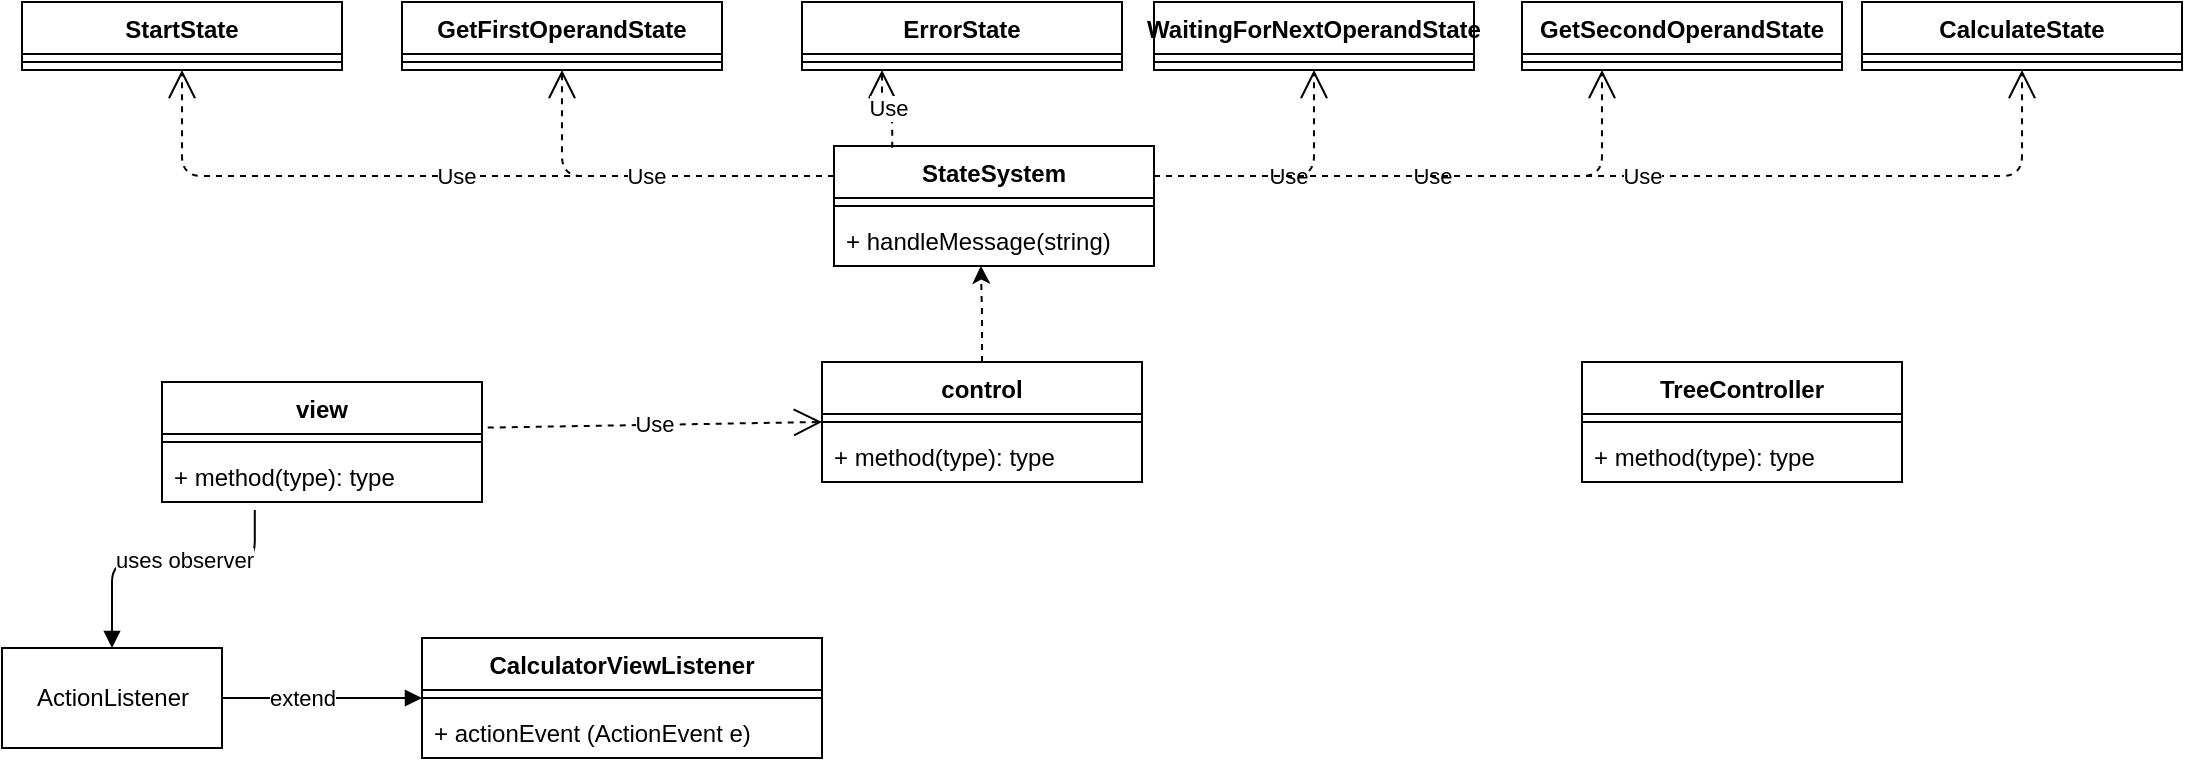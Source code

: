 <mxfile version="14.4.4" type="github">
  <diagram name="Page-1" id="e7e014a7-5840-1c2e-5031-d8a46d1fe8dd">
    <mxGraphModel dx="1436" dy="846" grid="1" gridSize="10" guides="1" tooltips="1" connect="1" arrows="1" fold="1" page="1" pageScale="1" pageWidth="1169" pageHeight="826" background="#ffffff" math="0" shadow="0">
      <root>
        <mxCell id="0" />
        <mxCell id="1" parent="0" />
        <mxCell id="Q7geIG9e_dBEJD7fc5_G-61" value="" style="edgeStyle=orthogonalEdgeStyle;rounded=0;orthogonalLoop=1;jettySize=auto;html=1;entryX=0.459;entryY=0.995;entryDx=0;entryDy=0;entryPerimeter=0;dashed=1;" edge="1" parent="1" source="Q7geIG9e_dBEJD7fc5_G-41" target="Q7geIG9e_dBEJD7fc5_G-64">
          <mxGeometry relative="1" as="geometry">
            <mxPoint x="550" y="140" as="targetPoint" />
          </mxGeometry>
        </mxCell>
        <mxCell id="Q7geIG9e_dBEJD7fc5_G-41" value="control" style="swimlane;fontStyle=1;align=center;verticalAlign=top;childLayout=stackLayout;horizontal=1;startSize=26;horizontalStack=0;resizeParent=1;resizeParentMax=0;resizeLast=0;collapsible=1;marginBottom=0;" vertex="1" parent="1">
          <mxGeometry x="470" y="220" width="160" height="60" as="geometry" />
        </mxCell>
        <mxCell id="Q7geIG9e_dBEJD7fc5_G-43" value="" style="line;strokeWidth=1;fillColor=none;align=left;verticalAlign=middle;spacingTop=-1;spacingLeft=3;spacingRight=3;rotatable=0;labelPosition=right;points=[];portConstraint=eastwest;" vertex="1" parent="Q7geIG9e_dBEJD7fc5_G-41">
          <mxGeometry y="26" width="160" height="8" as="geometry" />
        </mxCell>
        <mxCell id="Q7geIG9e_dBEJD7fc5_G-44" value="+ method(type): type" style="text;strokeColor=none;fillColor=none;align=left;verticalAlign=top;spacingLeft=4;spacingRight=4;overflow=hidden;rotatable=0;points=[[0,0.5],[1,0.5]];portConstraint=eastwest;" vertex="1" parent="Q7geIG9e_dBEJD7fc5_G-41">
          <mxGeometry y="34" width="160" height="26" as="geometry" />
        </mxCell>
        <mxCell id="Q7geIG9e_dBEJD7fc5_G-45" value="view" style="swimlane;fontStyle=1;align=center;verticalAlign=top;childLayout=stackLayout;horizontal=1;startSize=26;horizontalStack=0;resizeParent=1;resizeParentMax=0;resizeLast=0;collapsible=1;marginBottom=0;" vertex="1" parent="1">
          <mxGeometry x="140" y="230" width="160" height="60" as="geometry" />
        </mxCell>
        <mxCell id="Q7geIG9e_dBEJD7fc5_G-46" value="" style="line;strokeWidth=1;fillColor=none;align=left;verticalAlign=middle;spacingTop=-1;spacingLeft=3;spacingRight=3;rotatable=0;labelPosition=right;points=[];portConstraint=eastwest;" vertex="1" parent="Q7geIG9e_dBEJD7fc5_G-45">
          <mxGeometry y="26" width="160" height="8" as="geometry" />
        </mxCell>
        <mxCell id="Q7geIG9e_dBEJD7fc5_G-47" value="+ method(type): type" style="text;strokeColor=none;fillColor=none;align=left;verticalAlign=top;spacingLeft=4;spacingRight=4;overflow=hidden;rotatable=0;points=[[0,0.5],[1,0.5]];portConstraint=eastwest;" vertex="1" parent="Q7geIG9e_dBEJD7fc5_G-45">
          <mxGeometry y="34" width="160" height="26" as="geometry" />
        </mxCell>
        <mxCell id="Q7geIG9e_dBEJD7fc5_G-48" value="Use" style="endArrow=open;endSize=12;dashed=1;html=1;exitX=1.018;exitY=0.38;exitDx=0;exitDy=0;exitPerimeter=0;entryX=0;entryY=0.5;entryDx=0;entryDy=0;" edge="1" parent="1" source="Q7geIG9e_dBEJD7fc5_G-45" target="Q7geIG9e_dBEJD7fc5_G-41">
          <mxGeometry width="160" relative="1" as="geometry">
            <mxPoint x="510" y="440" as="sourcePoint" />
            <mxPoint x="670" y="440" as="targetPoint" />
          </mxGeometry>
        </mxCell>
        <mxCell id="Q7geIG9e_dBEJD7fc5_G-49" value="ActionListener" style="html=1;" vertex="1" parent="1">
          <mxGeometry x="60" y="363" width="110" height="50" as="geometry" />
        </mxCell>
        <mxCell id="Q7geIG9e_dBEJD7fc5_G-50" value="" style="endArrow=block;endFill=1;html=1;edgeStyle=orthogonalEdgeStyle;align=left;verticalAlign=top;exitX=0.29;exitY=1.154;exitDx=0;exitDy=0;exitPerimeter=0;entryX=0.5;entryY=0;entryDx=0;entryDy=0;" edge="1" parent="1" source="Q7geIG9e_dBEJD7fc5_G-47" target="Q7geIG9e_dBEJD7fc5_G-49">
          <mxGeometry x="-1" relative="1" as="geometry">
            <mxPoint x="470" y="440" as="sourcePoint" />
            <mxPoint x="630" y="440" as="targetPoint" />
            <Array as="points">
              <mxPoint x="186" y="320" />
              <mxPoint x="115" y="320" />
            </Array>
          </mxGeometry>
        </mxCell>
        <mxCell id="Q7geIG9e_dBEJD7fc5_G-59" value="uses observer" style="edgeLabel;html=1;align=center;verticalAlign=middle;resizable=0;points=[];" vertex="1" connectable="0" parent="Q7geIG9e_dBEJD7fc5_G-50">
          <mxGeometry x="-0.126" y="-1" relative="1" as="geometry">
            <mxPoint as="offset" />
          </mxGeometry>
        </mxCell>
        <mxCell id="Q7geIG9e_dBEJD7fc5_G-52" value="CalculatorViewListener" style="swimlane;fontStyle=1;align=center;verticalAlign=top;childLayout=stackLayout;horizontal=1;startSize=26;horizontalStack=0;resizeParent=1;resizeParentMax=0;resizeLast=0;collapsible=1;marginBottom=0;" vertex="1" parent="1">
          <mxGeometry x="270" y="358" width="200" height="60" as="geometry" />
        </mxCell>
        <mxCell id="Q7geIG9e_dBEJD7fc5_G-53" value="" style="line;strokeWidth=1;fillColor=none;align=left;verticalAlign=middle;spacingTop=-1;spacingLeft=3;spacingRight=3;rotatable=0;labelPosition=right;points=[];portConstraint=eastwest;" vertex="1" parent="Q7geIG9e_dBEJD7fc5_G-52">
          <mxGeometry y="26" width="200" height="8" as="geometry" />
        </mxCell>
        <mxCell id="Q7geIG9e_dBEJD7fc5_G-54" value="+ actionEvent (ActionEvent e)" style="text;strokeColor=none;fillColor=none;align=left;verticalAlign=top;spacingLeft=4;spacingRight=4;overflow=hidden;rotatable=0;points=[[0,0.5],[1,0.5]];portConstraint=eastwest;" vertex="1" parent="Q7geIG9e_dBEJD7fc5_G-52">
          <mxGeometry y="34" width="200" height="26" as="geometry" />
        </mxCell>
        <mxCell id="Q7geIG9e_dBEJD7fc5_G-56" value="" style="endArrow=block;endFill=1;html=1;edgeStyle=orthogonalEdgeStyle;align=left;verticalAlign=top;exitX=1;exitY=0.5;exitDx=0;exitDy=0;entryX=0;entryY=0.5;entryDx=0;entryDy=0;" edge="1" parent="1" source="Q7geIG9e_dBEJD7fc5_G-49" target="Q7geIG9e_dBEJD7fc5_G-52">
          <mxGeometry x="-1" relative="1" as="geometry">
            <mxPoint x="470" y="440" as="sourcePoint" />
            <mxPoint x="240" y="388" as="targetPoint" />
          </mxGeometry>
        </mxCell>
        <mxCell id="Q7geIG9e_dBEJD7fc5_G-58" value="extend" style="edgeLabel;html=1;align=center;verticalAlign=middle;resizable=0;points=[];" vertex="1" connectable="0" parent="Q7geIG9e_dBEJD7fc5_G-56">
          <mxGeometry x="-0.202" relative="1" as="geometry">
            <mxPoint as="offset" />
          </mxGeometry>
        </mxCell>
        <mxCell id="Q7geIG9e_dBEJD7fc5_G-62" value="StateSystem" style="swimlane;fontStyle=1;align=center;verticalAlign=top;childLayout=stackLayout;horizontal=1;startSize=26;horizontalStack=0;resizeParent=1;resizeParentMax=0;resizeLast=0;collapsible=1;marginBottom=0;" vertex="1" parent="1">
          <mxGeometry x="476" y="112" width="160" height="60" as="geometry" />
        </mxCell>
        <mxCell id="Q7geIG9e_dBEJD7fc5_G-63" value="" style="line;strokeWidth=1;fillColor=none;align=left;verticalAlign=middle;spacingTop=-1;spacingLeft=3;spacingRight=3;rotatable=0;labelPosition=right;points=[];portConstraint=eastwest;" vertex="1" parent="Q7geIG9e_dBEJD7fc5_G-62">
          <mxGeometry y="26" width="160" height="8" as="geometry" />
        </mxCell>
        <mxCell id="Q7geIG9e_dBEJD7fc5_G-64" value="+ handleMessage(string)" style="text;strokeColor=none;fillColor=none;align=left;verticalAlign=top;spacingLeft=4;spacingRight=4;overflow=hidden;rotatable=0;points=[[0,0.5],[1,0.5]];portConstraint=eastwest;" vertex="1" parent="Q7geIG9e_dBEJD7fc5_G-62">
          <mxGeometry y="34" width="160" height="26" as="geometry" />
        </mxCell>
        <mxCell id="Q7geIG9e_dBEJD7fc5_G-65" value="StartState" style="swimlane;fontStyle=1;align=center;verticalAlign=top;childLayout=stackLayout;horizontal=1;startSize=26;horizontalStack=0;resizeParent=1;resizeParentMax=0;resizeLast=0;collapsible=1;marginBottom=0;" vertex="1" parent="1">
          <mxGeometry x="70" y="40" width="160" height="34" as="geometry" />
        </mxCell>
        <mxCell id="Q7geIG9e_dBEJD7fc5_G-66" value="" style="line;strokeWidth=1;fillColor=none;align=left;verticalAlign=middle;spacingTop=-1;spacingLeft=3;spacingRight=3;rotatable=0;labelPosition=right;points=[];portConstraint=eastwest;" vertex="1" parent="Q7geIG9e_dBEJD7fc5_G-65">
          <mxGeometry y="26" width="160" height="8" as="geometry" />
        </mxCell>
        <mxCell id="Q7geIG9e_dBEJD7fc5_G-68" value="GetFirstOperandState" style="swimlane;fontStyle=1;align=center;verticalAlign=top;childLayout=stackLayout;horizontal=1;startSize=26;horizontalStack=0;resizeParent=1;resizeParentMax=0;resizeLast=0;collapsible=1;marginBottom=0;" vertex="1" parent="1">
          <mxGeometry x="260" y="40" width="160" height="34" as="geometry" />
        </mxCell>
        <mxCell id="Q7geIG9e_dBEJD7fc5_G-69" value="" style="line;strokeWidth=1;fillColor=none;align=left;verticalAlign=middle;spacingTop=-1;spacingLeft=3;spacingRight=3;rotatable=0;labelPosition=right;points=[];portConstraint=eastwest;" vertex="1" parent="Q7geIG9e_dBEJD7fc5_G-68">
          <mxGeometry y="26" width="160" height="8" as="geometry" />
        </mxCell>
        <mxCell id="Q7geIG9e_dBEJD7fc5_G-70" value="ErrorState" style="swimlane;fontStyle=1;align=center;verticalAlign=top;childLayout=stackLayout;horizontal=1;startSize=26;horizontalStack=0;resizeParent=1;resizeParentMax=0;resizeLast=0;collapsible=1;marginBottom=0;" vertex="1" parent="1">
          <mxGeometry x="460" y="40" width="160" height="34" as="geometry" />
        </mxCell>
        <mxCell id="Q7geIG9e_dBEJD7fc5_G-71" value="" style="line;strokeWidth=1;fillColor=none;align=left;verticalAlign=middle;spacingTop=-1;spacingLeft=3;spacingRight=3;rotatable=0;labelPosition=right;points=[];portConstraint=eastwest;" vertex="1" parent="Q7geIG9e_dBEJD7fc5_G-70">
          <mxGeometry y="26" width="160" height="8" as="geometry" />
        </mxCell>
        <mxCell id="Q7geIG9e_dBEJD7fc5_G-72" value="WaitingForNextOperandState" style="swimlane;fontStyle=1;align=center;verticalAlign=top;childLayout=stackLayout;horizontal=1;startSize=26;horizontalStack=0;resizeParent=1;resizeParentMax=0;resizeLast=0;collapsible=1;marginBottom=0;" vertex="1" parent="1">
          <mxGeometry x="636" y="40" width="160" height="34" as="geometry" />
        </mxCell>
        <mxCell id="Q7geIG9e_dBEJD7fc5_G-73" value="" style="line;strokeWidth=1;fillColor=none;align=left;verticalAlign=middle;spacingTop=-1;spacingLeft=3;spacingRight=3;rotatable=0;labelPosition=right;points=[];portConstraint=eastwest;" vertex="1" parent="Q7geIG9e_dBEJD7fc5_G-72">
          <mxGeometry y="26" width="160" height="8" as="geometry" />
        </mxCell>
        <mxCell id="Q7geIG9e_dBEJD7fc5_G-74" value="GetSecondOperandState" style="swimlane;fontStyle=1;align=center;verticalAlign=top;childLayout=stackLayout;horizontal=1;startSize=26;horizontalStack=0;resizeParent=1;resizeParentMax=0;resizeLast=0;collapsible=1;marginBottom=0;" vertex="1" parent="1">
          <mxGeometry x="820" y="40" width="160" height="34" as="geometry" />
        </mxCell>
        <mxCell id="Q7geIG9e_dBEJD7fc5_G-75" value="" style="line;strokeWidth=1;fillColor=none;align=left;verticalAlign=middle;spacingTop=-1;spacingLeft=3;spacingRight=3;rotatable=0;labelPosition=right;points=[];portConstraint=eastwest;" vertex="1" parent="Q7geIG9e_dBEJD7fc5_G-74">
          <mxGeometry y="26" width="160" height="8" as="geometry" />
        </mxCell>
        <mxCell id="Q7geIG9e_dBEJD7fc5_G-76" value="CalculateState" style="swimlane;fontStyle=1;align=center;verticalAlign=top;childLayout=stackLayout;horizontal=1;startSize=26;horizontalStack=0;resizeParent=1;resizeParentMax=0;resizeLast=0;collapsible=1;marginBottom=0;" vertex="1" parent="1">
          <mxGeometry x="990" y="40" width="160" height="34" as="geometry" />
        </mxCell>
        <mxCell id="Q7geIG9e_dBEJD7fc5_G-77" value="" style="line;strokeWidth=1;fillColor=none;align=left;verticalAlign=middle;spacingTop=-1;spacingLeft=3;spacingRight=3;rotatable=0;labelPosition=right;points=[];portConstraint=eastwest;" vertex="1" parent="Q7geIG9e_dBEJD7fc5_G-76">
          <mxGeometry y="26" width="160" height="8" as="geometry" />
        </mxCell>
        <mxCell id="Q7geIG9e_dBEJD7fc5_G-78" value="Use" style="endArrow=open;endSize=12;dashed=1;html=1;exitX=0;exitY=0.25;exitDx=0;exitDy=0;entryX=0.5;entryY=1;entryDx=0;entryDy=0;edgeStyle=orthogonalEdgeStyle;" edge="1" parent="1" source="Q7geIG9e_dBEJD7fc5_G-62" target="Q7geIG9e_dBEJD7fc5_G-65">
          <mxGeometry width="160" relative="1" as="geometry">
            <mxPoint x="312.88" y="262.8" as="sourcePoint" />
            <mxPoint x="480" y="260" as="targetPoint" />
          </mxGeometry>
        </mxCell>
        <mxCell id="Q7geIG9e_dBEJD7fc5_G-79" value="Use" style="endArrow=open;endSize=12;dashed=1;html=1;entryX=0.5;entryY=1;entryDx=0;entryDy=0;edgeStyle=orthogonalEdgeStyle;exitX=0;exitY=0.25;exitDx=0;exitDy=0;" edge="1" parent="1" source="Q7geIG9e_dBEJD7fc5_G-62" target="Q7geIG9e_dBEJD7fc5_G-68">
          <mxGeometry width="160" relative="1" as="geometry">
            <mxPoint x="480" y="122" as="sourcePoint" />
            <mxPoint x="160" y="84" as="targetPoint" />
          </mxGeometry>
        </mxCell>
        <mxCell id="Q7geIG9e_dBEJD7fc5_G-80" value="Use" style="endArrow=open;endSize=12;dashed=1;html=1;entryX=0.25;entryY=1;entryDx=0;entryDy=0;edgeStyle=orthogonalEdgeStyle;exitX=0.182;exitY=0.014;exitDx=0;exitDy=0;exitPerimeter=0;" edge="1" parent="1" source="Q7geIG9e_dBEJD7fc5_G-62" target="Q7geIG9e_dBEJD7fc5_G-70">
          <mxGeometry width="160" relative="1" as="geometry">
            <mxPoint x="486" y="137" as="sourcePoint" />
            <mxPoint x="350" y="84" as="targetPoint" />
          </mxGeometry>
        </mxCell>
        <mxCell id="Q7geIG9e_dBEJD7fc5_G-81" value="Use" style="endArrow=open;endSize=12;dashed=1;html=1;entryX=0.5;entryY=1;entryDx=0;entryDy=0;edgeStyle=orthogonalEdgeStyle;exitX=1;exitY=0.25;exitDx=0;exitDy=0;" edge="1" parent="1" source="Q7geIG9e_dBEJD7fc5_G-62" target="Q7geIG9e_dBEJD7fc5_G-72">
          <mxGeometry width="160" relative="1" as="geometry">
            <mxPoint x="496" y="147" as="sourcePoint" />
            <mxPoint x="360" y="94" as="targetPoint" />
          </mxGeometry>
        </mxCell>
        <mxCell id="Q7geIG9e_dBEJD7fc5_G-82" value="Use" style="endArrow=open;endSize=12;dashed=1;html=1;entryX=0.25;entryY=1;entryDx=0;entryDy=0;edgeStyle=orthogonalEdgeStyle;exitX=1;exitY=0.25;exitDx=0;exitDy=0;" edge="1" parent="1" source="Q7geIG9e_dBEJD7fc5_G-62" target="Q7geIG9e_dBEJD7fc5_G-74">
          <mxGeometry width="160" relative="1" as="geometry">
            <mxPoint x="506" y="157" as="sourcePoint" />
            <mxPoint x="370" y="104" as="targetPoint" />
          </mxGeometry>
        </mxCell>
        <mxCell id="Q7geIG9e_dBEJD7fc5_G-83" value="Use" style="endArrow=open;endSize=12;dashed=1;html=1;entryX=0.5;entryY=1;entryDx=0;entryDy=0;edgeStyle=orthogonalEdgeStyle;exitX=1;exitY=0.25;exitDx=0;exitDy=0;" edge="1" parent="1" source="Q7geIG9e_dBEJD7fc5_G-62" target="Q7geIG9e_dBEJD7fc5_G-76">
          <mxGeometry width="160" relative="1" as="geometry">
            <mxPoint x="640" y="160" as="sourcePoint" />
            <mxPoint x="380" y="114" as="targetPoint" />
          </mxGeometry>
        </mxCell>
        <mxCell id="Q7geIG9e_dBEJD7fc5_G-84" value="TreeController" style="swimlane;fontStyle=1;align=center;verticalAlign=top;childLayout=stackLayout;horizontal=1;startSize=26;horizontalStack=0;resizeParent=1;resizeParentMax=0;resizeLast=0;collapsible=1;marginBottom=0;" vertex="1" parent="1">
          <mxGeometry x="850" y="220" width="160" height="60" as="geometry" />
        </mxCell>
        <mxCell id="Q7geIG9e_dBEJD7fc5_G-85" value="" style="line;strokeWidth=1;fillColor=none;align=left;verticalAlign=middle;spacingTop=-1;spacingLeft=3;spacingRight=3;rotatable=0;labelPosition=right;points=[];portConstraint=eastwest;" vertex="1" parent="Q7geIG9e_dBEJD7fc5_G-84">
          <mxGeometry y="26" width="160" height="8" as="geometry" />
        </mxCell>
        <mxCell id="Q7geIG9e_dBEJD7fc5_G-86" value="+ method(type): type" style="text;strokeColor=none;fillColor=none;align=left;verticalAlign=top;spacingLeft=4;spacingRight=4;overflow=hidden;rotatable=0;points=[[0,0.5],[1,0.5]];portConstraint=eastwest;" vertex="1" parent="Q7geIG9e_dBEJD7fc5_G-84">
          <mxGeometry y="34" width="160" height="26" as="geometry" />
        </mxCell>
      </root>
    </mxGraphModel>
  </diagram>
</mxfile>
